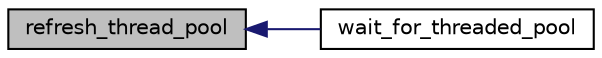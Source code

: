 digraph G
{
  edge [fontname="Helvetica",fontsize="10",labelfontname="Helvetica",labelfontsize="10"];
  node [fontname="Helvetica",fontsize="10",shape=record];
  rankdir=LR;
  Node1 [label="refresh_thread_pool",height=0.2,width=0.4,color="black", fillcolor="grey75", style="filled" fontcolor="black"];
  Node1 -> Node2 [dir=back,color="midnightblue",fontsize="10",style="solid",fontname="Helvetica"];
  Node2 [label="wait_for_threaded_pool",height=0.2,width=0.4,color="black", fillcolor="white", style="filled",URL="$n__thread__pool_8c.html#a992fc2a67a2d66733ccd10f7d9e2ead3",tooltip="Wait for all the launched process in the thread pool to terminate."];
}
